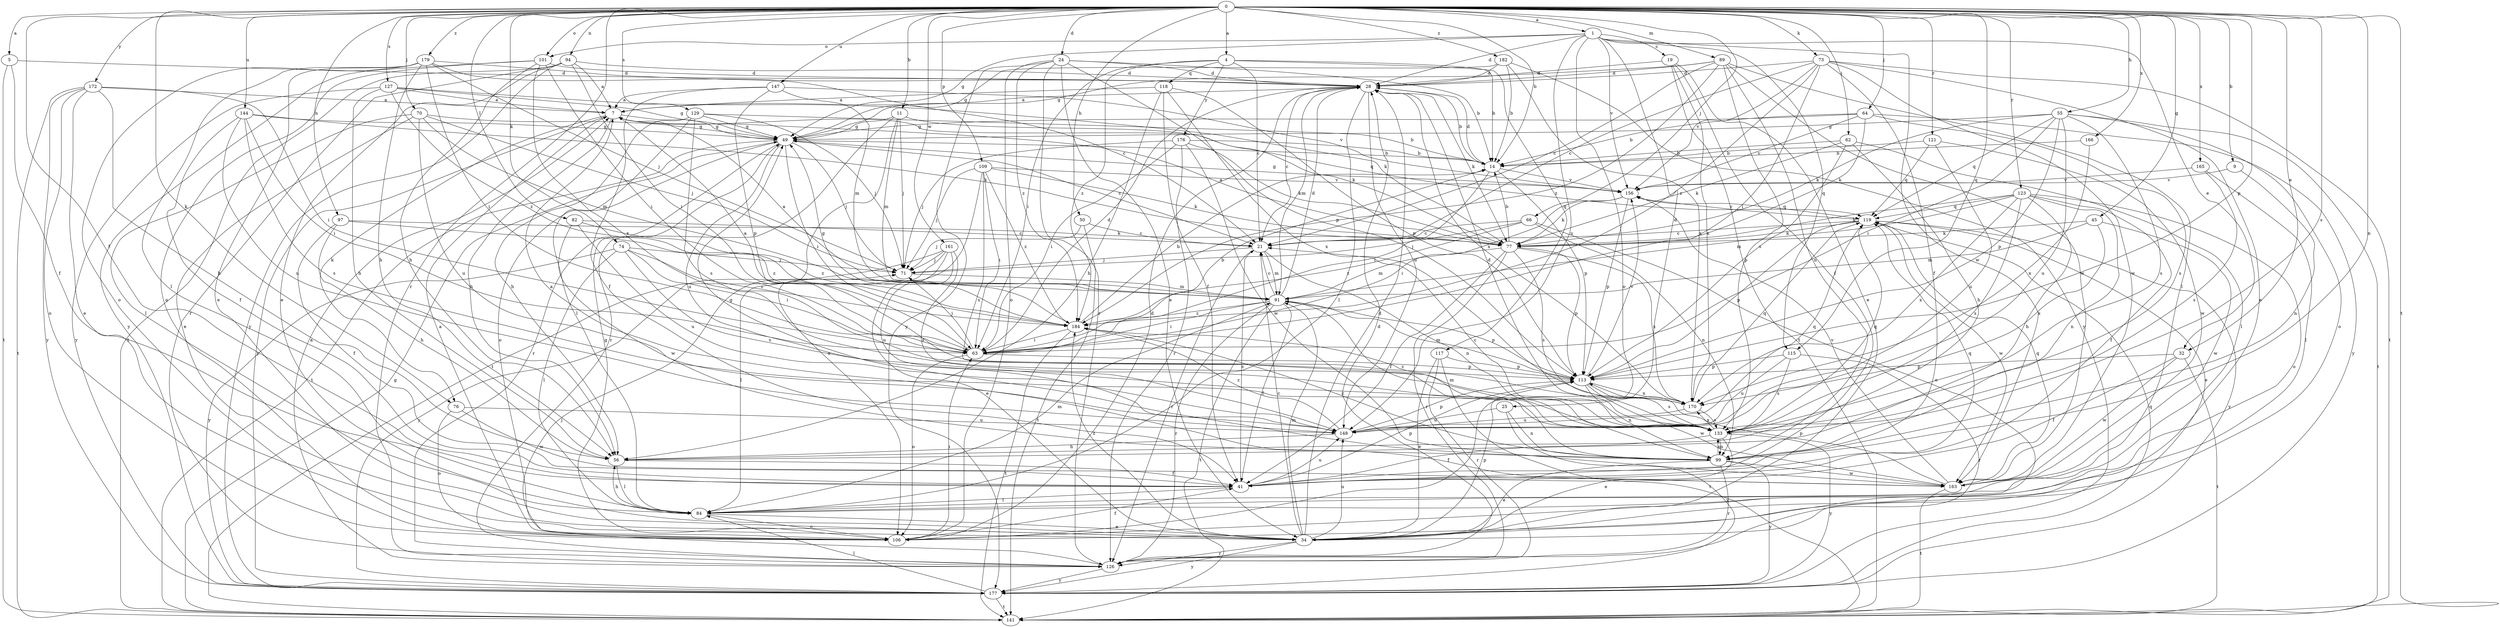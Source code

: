 strict digraph  {
0;
1;
4;
5;
7;
9;
11;
14;
19;
21;
24;
25;
28;
32;
34;
41;
45;
49;
50;
55;
56;
62;
63;
64;
66;
70;
71;
73;
74;
76;
77;
82;
84;
89;
91;
94;
97;
99;
101;
106;
109;
113;
115;
117;
118;
119;
121;
123;
126;
127;
129;
133;
141;
144;
147;
148;
156;
161;
163;
165;
166;
170;
172;
176;
177;
179;
182;
184;
0 -> 1  [label=a];
0 -> 4  [label=a];
0 -> 5  [label=a];
0 -> 9  [label=b];
0 -> 11  [label=b];
0 -> 14  [label=b];
0 -> 24  [label=d];
0 -> 32  [label=e];
0 -> 41  [label=f];
0 -> 45  [label=g];
0 -> 50  [label=h];
0 -> 55  [label=h];
0 -> 62  [label=i];
0 -> 64  [label=j];
0 -> 66  [label=j];
0 -> 70  [label=j];
0 -> 73  [label=k];
0 -> 74  [label=k];
0 -> 76  [label=k];
0 -> 82  [label=l];
0 -> 89  [label=m];
0 -> 94  [label=n];
0 -> 97  [label=n];
0 -> 99  [label=n];
0 -> 101  [label=o];
0 -> 109  [label=p];
0 -> 113  [label=p];
0 -> 115  [label=q];
0 -> 121  [label=r];
0 -> 123  [label=r];
0 -> 126  [label=r];
0 -> 127  [label=s];
0 -> 129  [label=s];
0 -> 133  [label=s];
0 -> 141  [label=t];
0 -> 144  [label=u];
0 -> 147  [label=u];
0 -> 161  [label=w];
0 -> 165  [label=x];
0 -> 166  [label=x];
0 -> 172  [label=y];
0 -> 179  [label=z];
0 -> 182  [label=z];
1 -> 19  [label=c];
1 -> 25  [label=d];
1 -> 28  [label=d];
1 -> 32  [label=e];
1 -> 49  [label=g];
1 -> 101  [label=o];
1 -> 106  [label=o];
1 -> 115  [label=q];
1 -> 148  [label=u];
1 -> 156  [label=v];
1 -> 163  [label=w];
4 -> 14  [label=b];
4 -> 21  [label=c];
4 -> 63  [label=i];
4 -> 117  [label=q];
4 -> 118  [label=q];
4 -> 176  [label=y];
4 -> 184  [label=z];
5 -> 28  [label=d];
5 -> 41  [label=f];
5 -> 141  [label=t];
7 -> 49  [label=g];
7 -> 56  [label=h];
7 -> 76  [label=k];
7 -> 119  [label=q];
7 -> 177  [label=y];
9 -> 99  [label=n];
9 -> 156  [label=v];
11 -> 49  [label=g];
11 -> 71  [label=j];
11 -> 77  [label=k];
11 -> 91  [label=m];
11 -> 126  [label=r];
11 -> 141  [label=t];
14 -> 28  [label=d];
14 -> 63  [label=i];
14 -> 113  [label=p];
14 -> 156  [label=v];
19 -> 28  [label=d];
19 -> 34  [label=e];
19 -> 41  [label=f];
19 -> 141  [label=t];
19 -> 170  [label=x];
21 -> 71  [label=j];
21 -> 91  [label=m];
21 -> 99  [label=n];
21 -> 126  [label=r];
24 -> 14  [label=b];
24 -> 28  [label=d];
24 -> 34  [label=e];
24 -> 106  [label=o];
24 -> 113  [label=p];
24 -> 126  [label=r];
24 -> 177  [label=y];
24 -> 184  [label=z];
25 -> 99  [label=n];
25 -> 148  [label=u];
25 -> 177  [label=y];
28 -> 7  [label=a];
28 -> 14  [label=b];
28 -> 21  [label=c];
28 -> 77  [label=k];
28 -> 84  [label=l];
28 -> 91  [label=m];
28 -> 148  [label=u];
28 -> 170  [label=x];
32 -> 41  [label=f];
32 -> 113  [label=p];
32 -> 141  [label=t];
32 -> 163  [label=w];
34 -> 21  [label=c];
34 -> 28  [label=d];
34 -> 91  [label=m];
34 -> 113  [label=p];
34 -> 126  [label=r];
34 -> 148  [label=u];
34 -> 177  [label=y];
34 -> 184  [label=z];
41 -> 21  [label=c];
41 -> 84  [label=l];
41 -> 113  [label=p];
41 -> 119  [label=q];
41 -> 148  [label=u];
45 -> 77  [label=k];
45 -> 91  [label=m];
45 -> 163  [label=w];
45 -> 170  [label=x];
49 -> 14  [label=b];
49 -> 21  [label=c];
49 -> 63  [label=i];
49 -> 71  [label=j];
49 -> 106  [label=o];
49 -> 126  [label=r];
49 -> 141  [label=t];
49 -> 148  [label=u];
50 -> 21  [label=c];
50 -> 71  [label=j];
50 -> 141  [label=t];
55 -> 49  [label=g];
55 -> 63  [label=i];
55 -> 77  [label=k];
55 -> 106  [label=o];
55 -> 113  [label=p];
55 -> 119  [label=q];
55 -> 133  [label=s];
55 -> 141  [label=t];
55 -> 148  [label=u];
56 -> 41  [label=f];
56 -> 84  [label=l];
62 -> 14  [label=b];
62 -> 56  [label=h];
62 -> 77  [label=k];
62 -> 84  [label=l];
62 -> 113  [label=p];
63 -> 7  [label=a];
63 -> 14  [label=b];
63 -> 28  [label=d];
63 -> 71  [label=j];
63 -> 106  [label=o];
63 -> 113  [label=p];
64 -> 14  [label=b];
64 -> 49  [label=g];
64 -> 77  [label=k];
64 -> 133  [label=s];
64 -> 156  [label=v];
64 -> 177  [label=y];
66 -> 21  [label=c];
66 -> 34  [label=e];
66 -> 71  [label=j];
66 -> 99  [label=n];
66 -> 184  [label=z];
70 -> 34  [label=e];
70 -> 49  [label=g];
70 -> 71  [label=j];
70 -> 84  [label=l];
70 -> 91  [label=m];
70 -> 148  [label=u];
71 -> 91  [label=m];
73 -> 21  [label=c];
73 -> 28  [label=d];
73 -> 34  [label=e];
73 -> 41  [label=f];
73 -> 63  [label=i];
73 -> 141  [label=t];
73 -> 156  [label=v];
73 -> 163  [label=w];
73 -> 184  [label=z];
74 -> 63  [label=i];
74 -> 71  [label=j];
74 -> 84  [label=l];
74 -> 133  [label=s];
74 -> 177  [label=y];
74 -> 184  [label=z];
76 -> 106  [label=o];
76 -> 148  [label=u];
76 -> 163  [label=w];
77 -> 7  [label=a];
77 -> 14  [label=b];
77 -> 41  [label=f];
77 -> 91  [label=m];
77 -> 113  [label=p];
77 -> 126  [label=r];
77 -> 133  [label=s];
77 -> 170  [label=x];
82 -> 21  [label=c];
82 -> 148  [label=u];
82 -> 163  [label=w];
82 -> 184  [label=z];
84 -> 34  [label=e];
84 -> 56  [label=h];
84 -> 91  [label=m];
84 -> 106  [label=o];
89 -> 21  [label=c];
89 -> 28  [label=d];
89 -> 49  [label=g];
89 -> 84  [label=l];
89 -> 99  [label=n];
89 -> 133  [label=s];
89 -> 163  [label=w];
89 -> 184  [label=z];
91 -> 7  [label=a];
91 -> 21  [label=c];
91 -> 28  [label=d];
91 -> 41  [label=f];
91 -> 63  [label=i];
91 -> 113  [label=p];
91 -> 126  [label=r];
91 -> 141  [label=t];
91 -> 184  [label=z];
94 -> 7  [label=a];
94 -> 28  [label=d];
94 -> 34  [label=e];
94 -> 63  [label=i];
94 -> 126  [label=r];
94 -> 141  [label=t];
94 -> 177  [label=y];
97 -> 41  [label=f];
97 -> 56  [label=h];
97 -> 77  [label=k];
97 -> 184  [label=z];
99 -> 7  [label=a];
99 -> 34  [label=e];
99 -> 49  [label=g];
99 -> 91  [label=m];
99 -> 126  [label=r];
99 -> 133  [label=s];
99 -> 163  [label=w];
99 -> 177  [label=y];
99 -> 184  [label=z];
101 -> 28  [label=d];
101 -> 56  [label=h];
101 -> 63  [label=i];
101 -> 106  [label=o];
101 -> 170  [label=x];
101 -> 177  [label=y];
106 -> 7  [label=a];
106 -> 28  [label=d];
106 -> 41  [label=f];
106 -> 49  [label=g];
106 -> 63  [label=i];
109 -> 63  [label=i];
109 -> 71  [label=j];
109 -> 77  [label=k];
109 -> 106  [label=o];
109 -> 133  [label=s];
109 -> 156  [label=v];
109 -> 184  [label=z];
113 -> 91  [label=m];
113 -> 99  [label=n];
113 -> 133  [label=s];
113 -> 156  [label=v];
113 -> 163  [label=w];
113 -> 170  [label=x];
115 -> 113  [label=p];
115 -> 126  [label=r];
115 -> 133  [label=s];
115 -> 148  [label=u];
117 -> 34  [label=e];
117 -> 113  [label=p];
117 -> 126  [label=r];
117 -> 141  [label=t];
118 -> 7  [label=a];
118 -> 41  [label=f];
118 -> 56  [label=h];
118 -> 113  [label=p];
118 -> 170  [label=x];
119 -> 21  [label=c];
119 -> 34  [label=e];
119 -> 77  [label=k];
119 -> 113  [label=p];
119 -> 156  [label=v];
119 -> 163  [label=w];
119 -> 177  [label=y];
121 -> 14  [label=b];
121 -> 119  [label=q];
121 -> 148  [label=u];
121 -> 163  [label=w];
123 -> 41  [label=f];
123 -> 56  [label=h];
123 -> 77  [label=k];
123 -> 91  [label=m];
123 -> 99  [label=n];
123 -> 106  [label=o];
123 -> 119  [label=q];
123 -> 133  [label=s];
123 -> 170  [label=x];
126 -> 7  [label=a];
126 -> 28  [label=d];
126 -> 71  [label=j];
126 -> 177  [label=y];
127 -> 7  [label=a];
127 -> 49  [label=g];
127 -> 56  [label=h];
127 -> 77  [label=k];
127 -> 177  [label=y];
127 -> 184  [label=z];
129 -> 14  [label=b];
129 -> 49  [label=g];
129 -> 56  [label=h];
129 -> 71  [label=j];
129 -> 84  [label=l];
129 -> 133  [label=s];
133 -> 21  [label=c];
133 -> 28  [label=d];
133 -> 34  [label=e];
133 -> 41  [label=f];
133 -> 99  [label=n];
133 -> 119  [label=q];
133 -> 170  [label=x];
133 -> 177  [label=y];
141 -> 49  [label=g];
144 -> 41  [label=f];
144 -> 49  [label=g];
144 -> 63  [label=i];
144 -> 77  [label=k];
144 -> 133  [label=s];
144 -> 148  [label=u];
147 -> 7  [label=a];
147 -> 41  [label=f];
147 -> 91  [label=m];
147 -> 113  [label=p];
147 -> 156  [label=v];
148 -> 56  [label=h];
148 -> 113  [label=p];
148 -> 119  [label=q];
148 -> 184  [label=z];
156 -> 49  [label=g];
156 -> 63  [label=i];
156 -> 77  [label=k];
156 -> 113  [label=p];
156 -> 119  [label=q];
161 -> 34  [label=e];
161 -> 71  [label=j];
161 -> 84  [label=l];
161 -> 133  [label=s];
161 -> 148  [label=u];
161 -> 177  [label=y];
163 -> 113  [label=p];
163 -> 119  [label=q];
163 -> 141  [label=t];
163 -> 156  [label=v];
165 -> 84  [label=l];
165 -> 133  [label=s];
165 -> 156  [label=v];
166 -> 14  [label=b];
166 -> 170  [label=x];
170 -> 119  [label=q];
170 -> 133  [label=s];
170 -> 148  [label=u];
170 -> 184  [label=z];
172 -> 7  [label=a];
172 -> 34  [label=e];
172 -> 56  [label=h];
172 -> 63  [label=i];
172 -> 106  [label=o];
172 -> 141  [label=t];
172 -> 177  [label=y];
176 -> 14  [label=b];
176 -> 63  [label=i];
176 -> 71  [label=j];
176 -> 77  [label=k];
176 -> 126  [label=r];
176 -> 163  [label=w];
177 -> 84  [label=l];
177 -> 119  [label=q];
177 -> 141  [label=t];
179 -> 21  [label=c];
179 -> 28  [label=d];
179 -> 34  [label=e];
179 -> 56  [label=h];
179 -> 63  [label=i];
179 -> 71  [label=j];
179 -> 84  [label=l];
179 -> 106  [label=o];
182 -> 14  [label=b];
182 -> 28  [label=d];
182 -> 49  [label=g];
182 -> 170  [label=x];
182 -> 177  [label=y];
184 -> 14  [label=b];
184 -> 49  [label=g];
184 -> 63  [label=i];
184 -> 141  [label=t];
}
